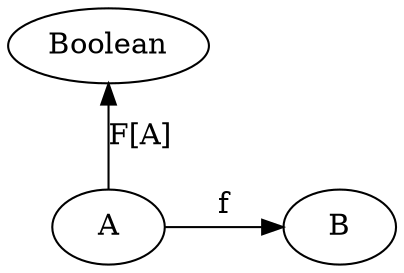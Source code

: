 digraph {
    X[group="upper" label="Boolean"]
    X2[group="lower" style="invis"]

    A[group="upper" class="disabled"]
    B[group="lower" class="disabled"]

    {
      rank=same
       X -> X2[style="invis"]
    }


    {
      rank=same
       A -> B[label="f" class="disabled"]
    }

    A -> X[label="F[A]" class="start,disabled"]
    B -> X[label="F[B]" style="invis"]
    X2 -> B[style="invis"]
}
